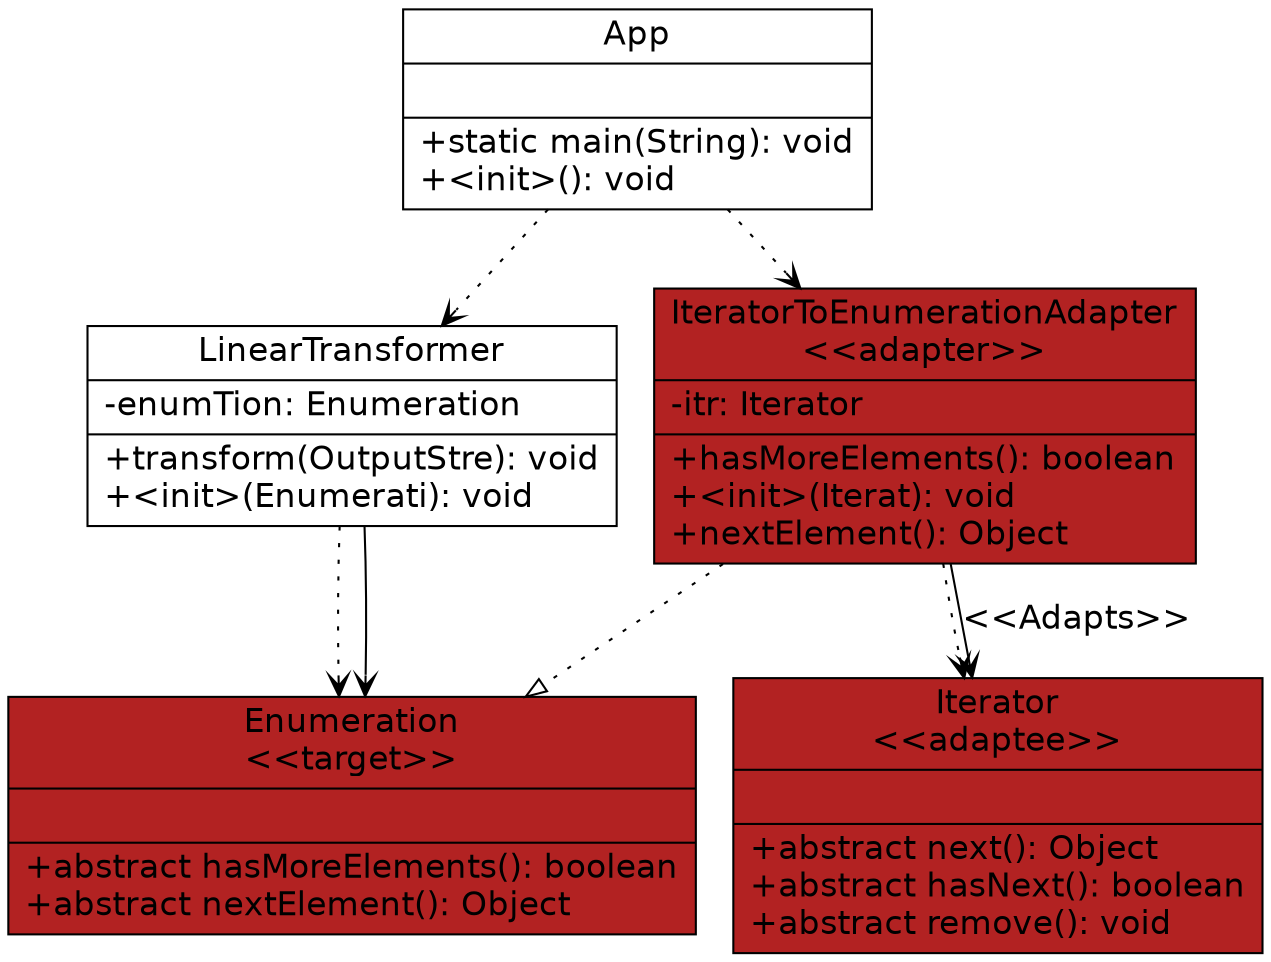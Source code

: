 digraph G{
	fontname = "Bitstream Vera Sans"
	fontsize = 16

node [
	fontname = "Bitstream Vera Sans"
	fontsize = 16

 shape = "record"
]
edge [
	fontname = "Bitstream Vera Sans"
	fontsize = 16
]
App [ 
center=true
    label="{App| | +static main(String): void\l+\<init\>(): void\l}"color = black
style = filled 
 fillcolor = white
]
LinearTransformer [ 
center=true
    label="{LinearTransformer|-enumTion: Enumeration \l | +transform(OutputStre): void\l+\<init\>(Enumerati): void\l}"color = black
style = filled 
 fillcolor = white
]
Enumeration [ 
center=true
    label="{Enumeration\n\<\<target\>\>| | +abstract hasMoreElements(): boolean\l+abstract nextElement(): Object\l}"color = black
style = filled 
 fillcolor = firebrick
]
Iterator [ 
center=true
    label="{Iterator\n\<\<adaptee\>\>| | +abstract next(): Object\l+abstract hasNext(): boolean\l+abstract remove(): void\l}"color = black
style = filled 
 fillcolor = firebrick
]
IteratorToEnumerationAdapter [ 
center=true
    label="{IteratorToEnumerationAdapter\n\<\<adapter\>\>|-itr: Iterator \l | +hasMoreElements(): boolean\l+\<init\>(Iterat): void\l+nextElement(): Object\l}"color = black
style = filled 
 fillcolor = firebrick
]
App -> LinearTransformer[arrowhead = vee, style = dotted]
App -> IteratorToEnumerationAdapter[arrowhead = vee, style = dotted]
LinearTransformer -> Enumeration[arrowhead = vee, style = dotted]
LinearTransformer -> Enumeration[arrowhead = vee]
IteratorToEnumerationAdapter -> Iterator[arrowhead = vee, style = dotted]
IteratorToEnumerationAdapter -> Iterator [arrowhead = vee,label="\<\<Adapts\>\>"]
IteratorToEnumerationAdapter -> Enumeration[arrowhead = onormal,style = dotted]


}